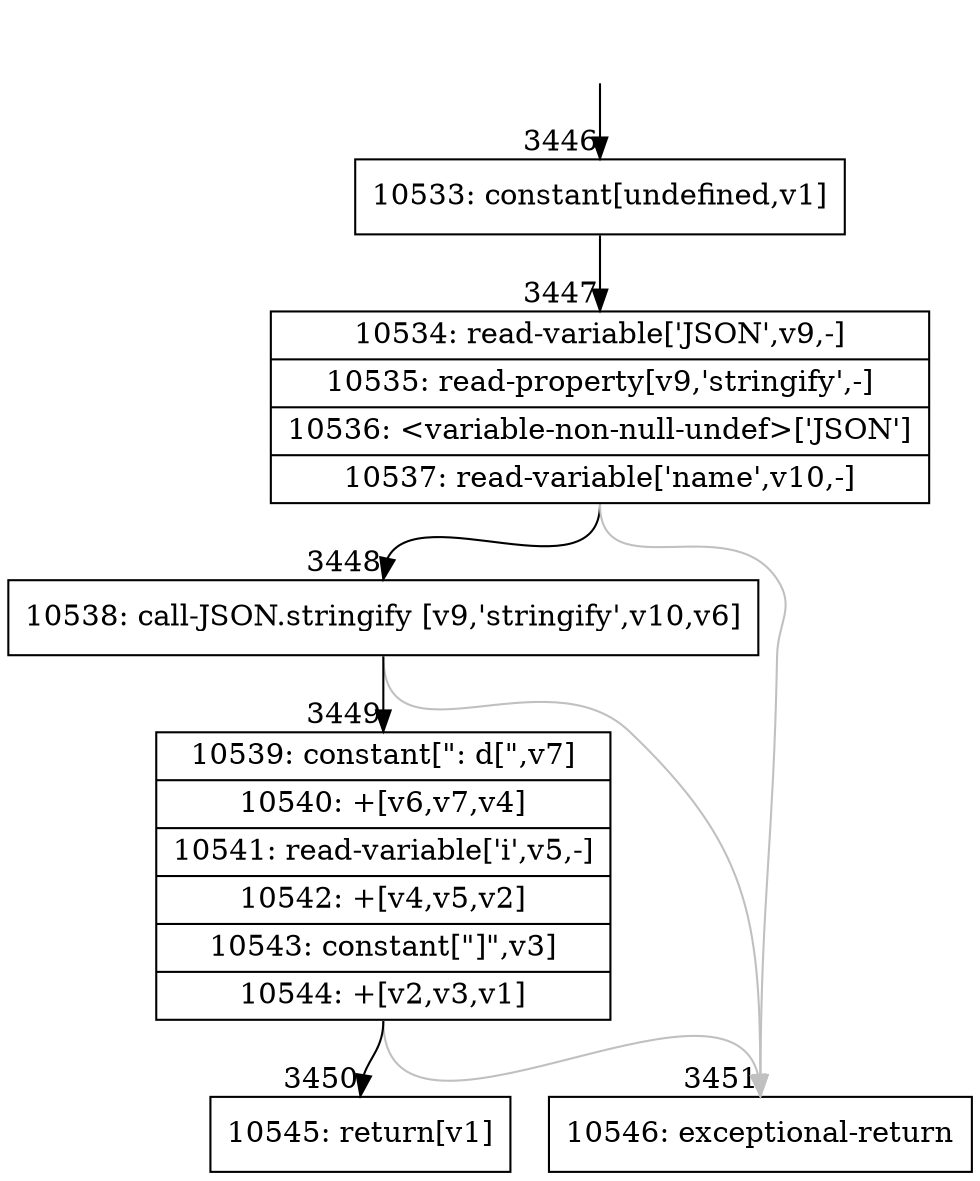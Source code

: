 digraph {
rankdir="TD"
BB_entry324[shape=none,label=""];
BB_entry324 -> BB3446 [tailport=s, headport=n, headlabel="    3446"]
BB3446 [shape=record label="{10533: constant[undefined,v1]}" ] 
BB3446 -> BB3447 [tailport=s, headport=n, headlabel="      3447"]
BB3447 [shape=record label="{10534: read-variable['JSON',v9,-]|10535: read-property[v9,'stringify',-]|10536: \<variable-non-null-undef\>['JSON']|10537: read-variable['name',v10,-]}" ] 
BB3447 -> BB3448 [tailport=s, headport=n, headlabel="      3448"]
BB3447 -> BB3451 [tailport=s, headport=n, color=gray, headlabel="      3451"]
BB3448 [shape=record label="{10538: call-JSON.stringify [v9,'stringify',v10,v6]}" ] 
BB3448 -> BB3449 [tailport=s, headport=n, headlabel="      3449"]
BB3448 -> BB3451 [tailport=s, headport=n, color=gray]
BB3449 [shape=record label="{10539: constant[\": d[\",v7]|10540: +[v6,v7,v4]|10541: read-variable['i',v5,-]|10542: +[v4,v5,v2]|10543: constant[\"]\",v3]|10544: +[v2,v3,v1]}" ] 
BB3449 -> BB3450 [tailport=s, headport=n, headlabel="      3450"]
BB3449 -> BB3451 [tailport=s, headport=n, color=gray]
BB3450 [shape=record label="{10545: return[v1]}" ] 
BB3451 [shape=record label="{10546: exceptional-return}" ] 
//#$~ 2037
}
